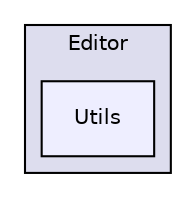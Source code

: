 digraph "F:/gamedev/unity/misc/da_test/Assets/DungeonArchitect/Editor/Utils" {
  compound=true
  node [ fontsize="10", fontname="Helvetica"];
  edge [ labelfontsize="10", labelfontname="Helvetica"];
  subgraph clusterdir_31cdc67c7faa70c9216c9b78015e1bc4 {
    graph [ bgcolor="#ddddee", pencolor="black", label="Editor" fontname="Helvetica", fontsize="10", URL="dir_31cdc67c7faa70c9216c9b78015e1bc4.html"]
  dir_17a047f1956f6ae677f8164b83b06b2c [shape=box, label="Utils", style="filled", fillcolor="#eeeeff", pencolor="black", URL="dir_17a047f1956f6ae677f8164b83b06b2c.html"];
  }
}
